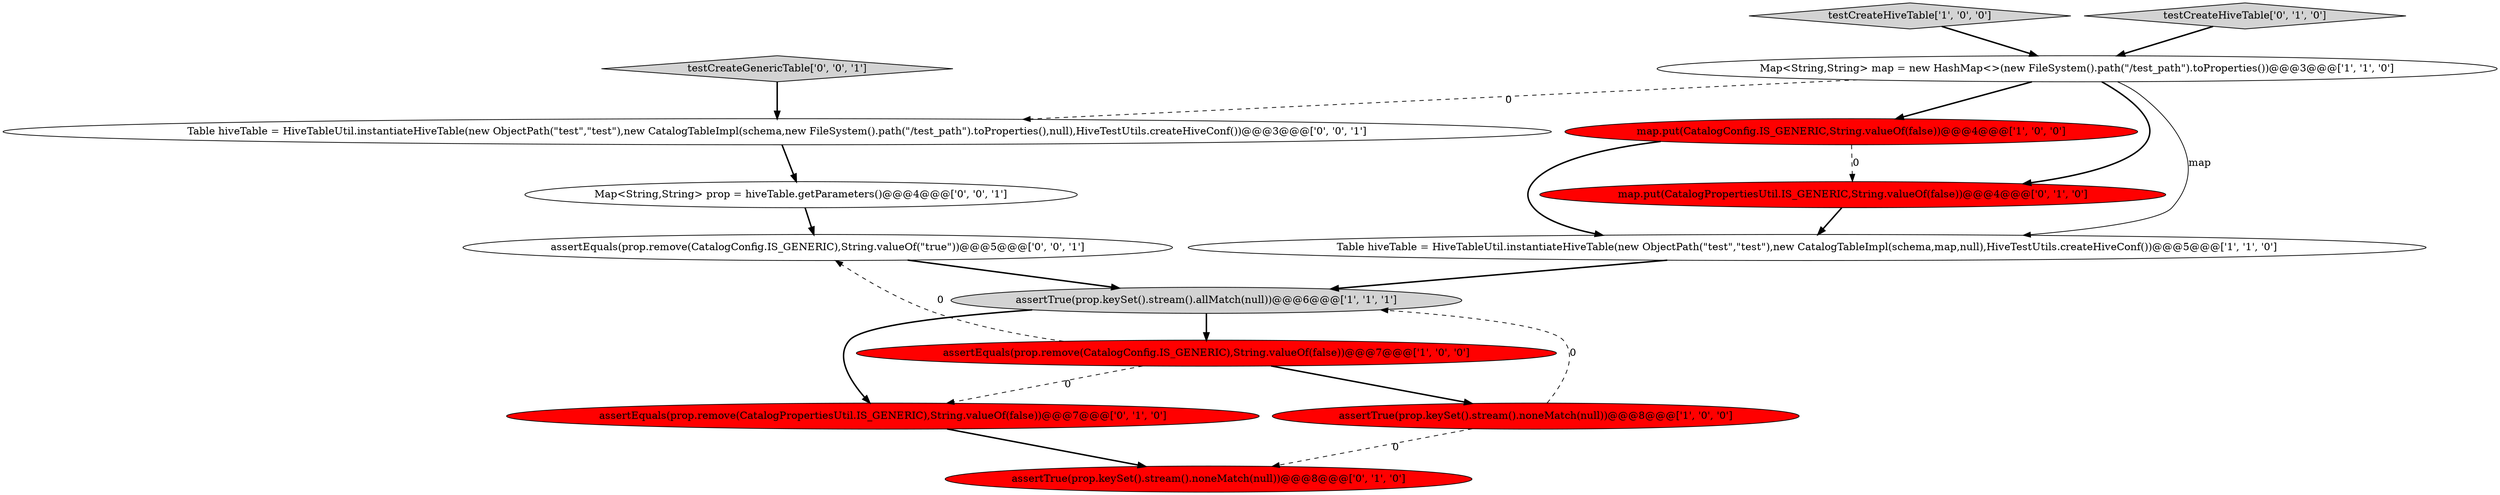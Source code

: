 digraph {
13 [style = filled, label = "assertEquals(prop.remove(CatalogConfig.IS_GENERIC),String.valueOf(\"true\"))@@@5@@@['0', '0', '1']", fillcolor = white, shape = ellipse image = "AAA0AAABBB3BBB"];
8 [style = filled, label = "map.put(CatalogPropertiesUtil.IS_GENERIC,String.valueOf(false))@@@4@@@['0', '1', '0']", fillcolor = red, shape = ellipse image = "AAA1AAABBB2BBB"];
14 [style = filled, label = "Map<String,String> prop = hiveTable.getParameters()@@@4@@@['0', '0', '1']", fillcolor = white, shape = ellipse image = "AAA0AAABBB3BBB"];
0 [style = filled, label = "assertEquals(prop.remove(CatalogConfig.IS_GENERIC),String.valueOf(false))@@@7@@@['1', '0', '0']", fillcolor = red, shape = ellipse image = "AAA1AAABBB1BBB"];
7 [style = filled, label = "assertTrue(prop.keySet().stream().noneMatch(null))@@@8@@@['0', '1', '0']", fillcolor = red, shape = ellipse image = "AAA1AAABBB2BBB"];
11 [style = filled, label = "Table hiveTable = HiveTableUtil.instantiateHiveTable(new ObjectPath(\"test\",\"test\"),new CatalogTableImpl(schema,new FileSystem().path(\"/test_path\").toProperties(),null),HiveTestUtils.createHiveConf())@@@3@@@['0', '0', '1']", fillcolor = white, shape = ellipse image = "AAA0AAABBB3BBB"];
3 [style = filled, label = "map.put(CatalogConfig.IS_GENERIC,String.valueOf(false))@@@4@@@['1', '0', '0']", fillcolor = red, shape = ellipse image = "AAA1AAABBB1BBB"];
12 [style = filled, label = "testCreateGenericTable['0', '0', '1']", fillcolor = lightgray, shape = diamond image = "AAA0AAABBB3BBB"];
10 [style = filled, label = "assertEquals(prop.remove(CatalogPropertiesUtil.IS_GENERIC),String.valueOf(false))@@@7@@@['0', '1', '0']", fillcolor = red, shape = ellipse image = "AAA1AAABBB2BBB"];
1 [style = filled, label = "assertTrue(prop.keySet().stream().allMatch(null))@@@6@@@['1', '1', '1']", fillcolor = lightgray, shape = ellipse image = "AAA0AAABBB1BBB"];
2 [style = filled, label = "assertTrue(prop.keySet().stream().noneMatch(null))@@@8@@@['1', '0', '0']", fillcolor = red, shape = ellipse image = "AAA1AAABBB1BBB"];
5 [style = filled, label = "testCreateHiveTable['1', '0', '0']", fillcolor = lightgray, shape = diamond image = "AAA0AAABBB1BBB"];
4 [style = filled, label = "Table hiveTable = HiveTableUtil.instantiateHiveTable(new ObjectPath(\"test\",\"test\"),new CatalogTableImpl(schema,map,null),HiveTestUtils.createHiveConf())@@@5@@@['1', '1', '0']", fillcolor = white, shape = ellipse image = "AAA0AAABBB1BBB"];
9 [style = filled, label = "testCreateHiveTable['0', '1', '0']", fillcolor = lightgray, shape = diamond image = "AAA0AAABBB2BBB"];
6 [style = filled, label = "Map<String,String> map = new HashMap<>(new FileSystem().path(\"/test_path\").toProperties())@@@3@@@['1', '1', '0']", fillcolor = white, shape = ellipse image = "AAA0AAABBB1BBB"];
6->3 [style = bold, label=""];
6->4 [style = solid, label="map"];
11->14 [style = bold, label=""];
0->2 [style = bold, label=""];
6->11 [style = dashed, label="0"];
12->11 [style = bold, label=""];
1->0 [style = bold, label=""];
2->7 [style = dashed, label="0"];
3->4 [style = bold, label=""];
10->7 [style = bold, label=""];
0->10 [style = dashed, label="0"];
13->1 [style = bold, label=""];
9->6 [style = bold, label=""];
5->6 [style = bold, label=""];
0->13 [style = dashed, label="0"];
6->8 [style = bold, label=""];
3->8 [style = dashed, label="0"];
4->1 [style = bold, label=""];
2->1 [style = dashed, label="0"];
8->4 [style = bold, label=""];
14->13 [style = bold, label=""];
1->10 [style = bold, label=""];
}
